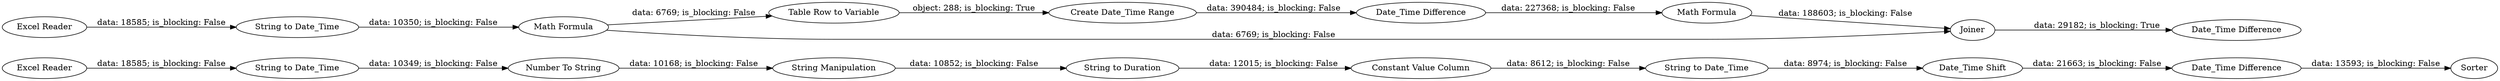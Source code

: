 digraph {
	"5351295976288130196_4" [label="String Manipulation"]
	"5351295976288130196_23" [label="Table Row to Variable"]
	"5351295976288130196_2" [label="String to Duration"]
	"5351295976288130196_7" [label="String to Date_Time"]
	"5351295976288130196_13" [label="String to Date_Time"]
	"5351295976288130196_34" [label="Date_Time Difference"]
	"5351295976288130196_33" [label=Sorter]
	"5351295976288130196_22" [label="Math Formula"]
	"5351295976288130196_30" [label=Joiner]
	"5351295976288130196_31" [label="Date_Time Difference"]
	"5351295976288130196_1" [label="Excel Reader"]
	"5351295976288130196_24" [label="Create Date_Time Range"]
	"5351295976288130196_3" [label="Number To String"]
	"5351295976288130196_29" [label="Math Formula"]
	"5351295976288130196_6" [label="Constant Value Column"]
	"5351295976288130196_28" [label="Date_Time Difference"]
	"5351295976288130196_14" [label="Excel Reader"]
	"5351295976288130196_5" [label="Date_Time Shift"]
	"5351295976288130196_26" [label="String to Date_Time"]
	"5351295976288130196_28" -> "5351295976288130196_29" [label="data: 227368; is_blocking: False"]
	"5351295976288130196_4" -> "5351295976288130196_2" [label="data: 10852; is_blocking: False"]
	"5351295976288130196_6" -> "5351295976288130196_7" [label="data: 8612; is_blocking: False"]
	"5351295976288130196_34" -> "5351295976288130196_33" [label="data: 13593; is_blocking: False"]
	"5351295976288130196_22" -> "5351295976288130196_30" [label="data: 6769; is_blocking: False"]
	"5351295976288130196_13" -> "5351295976288130196_3" [label="data: 10349; is_blocking: False"]
	"5351295976288130196_14" -> "5351295976288130196_26" [label="data: 18585; is_blocking: False"]
	"5351295976288130196_1" -> "5351295976288130196_13" [label="data: 18585; is_blocking: False"]
	"5351295976288130196_30" -> "5351295976288130196_31" [label="data: 29182; is_blocking: True"]
	"5351295976288130196_2" -> "5351295976288130196_6" [label="data: 12015; is_blocking: False"]
	"5351295976288130196_5" -> "5351295976288130196_34" [label="data: 21663; is_blocking: False"]
	"5351295976288130196_7" -> "5351295976288130196_5" [label="data: 8974; is_blocking: False"]
	"5351295976288130196_22" -> "5351295976288130196_23" [label="data: 6769; is_blocking: False"]
	"5351295976288130196_26" -> "5351295976288130196_22" [label="data: 10350; is_blocking: False"]
	"5351295976288130196_29" -> "5351295976288130196_30" [label="data: 188603; is_blocking: False"]
	"5351295976288130196_3" -> "5351295976288130196_4" [label="data: 10168; is_blocking: False"]
	"5351295976288130196_23" -> "5351295976288130196_24" [label="object: 288; is_blocking: True"]
	"5351295976288130196_24" -> "5351295976288130196_28" [label="data: 390484; is_blocking: False"]
	rankdir=LR
}
